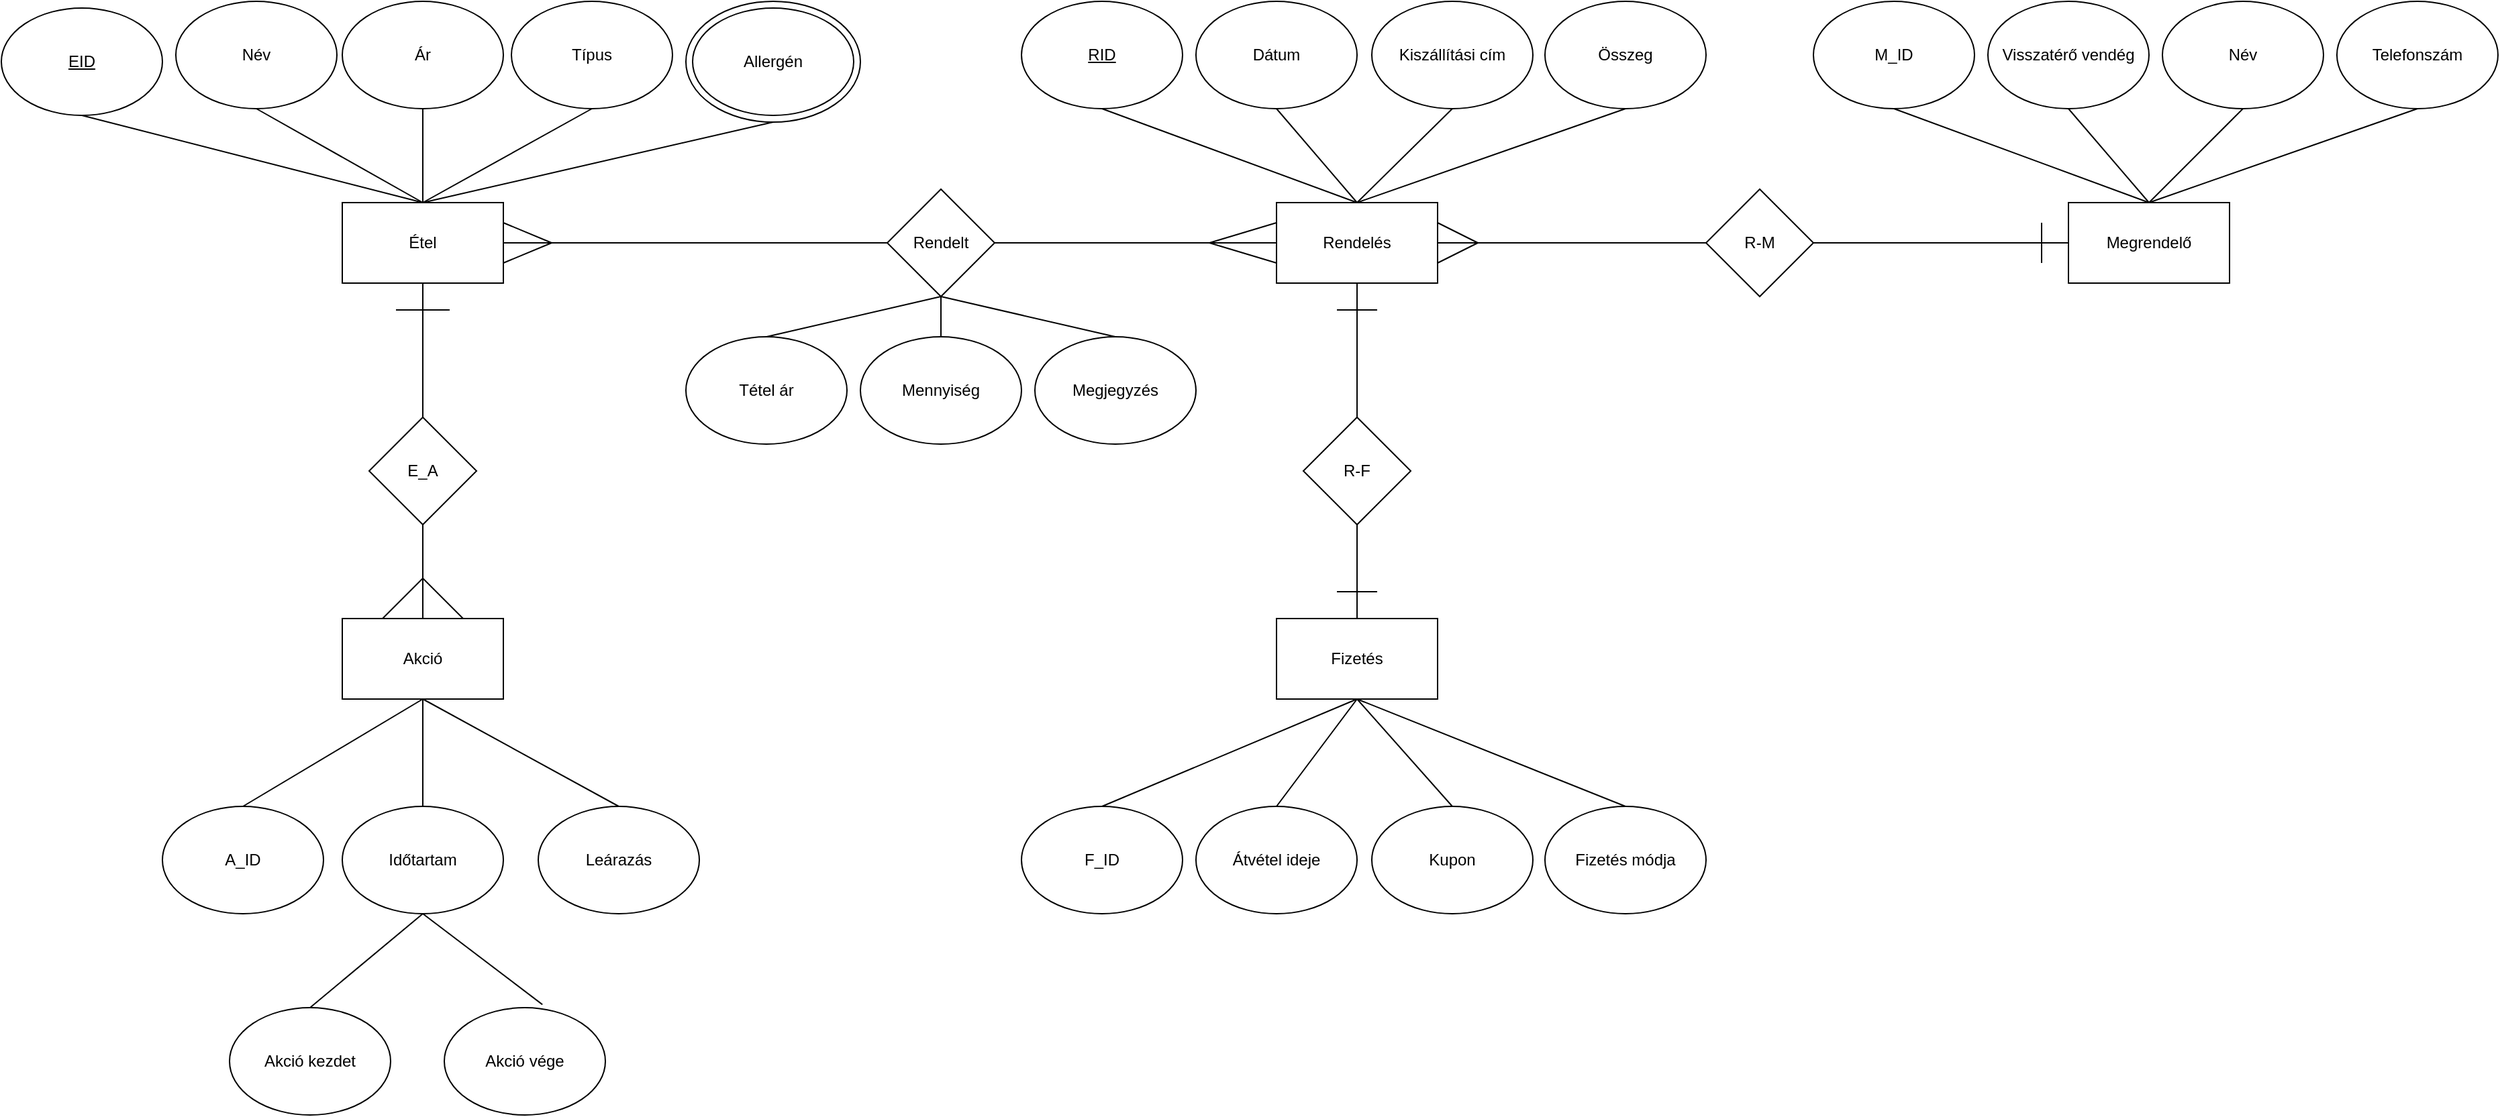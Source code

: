 <mxfile version="28.2.8">
  <diagram name="1 oldal" id="ZJE7De5Cd7xn20hBslnL">
    <mxGraphModel dx="1905" dy="869" grid="1" gridSize="10" guides="1" tooltips="1" connect="1" arrows="1" fold="1" page="1" pageScale="1" pageWidth="827" pageHeight="1169" math="0" shadow="0">
      <root>
        <mxCell id="0" />
        <mxCell id="1" parent="0" />
        <mxCell id="hl6J9l4gB3SebbOXYmnM-18" value="E_A" style="rhombus;whiteSpace=wrap;html=1;" parent="1" vertex="1">
          <mxGeometry x="374" y="360" width="80" height="80" as="geometry" />
        </mxCell>
        <mxCell id="hl6J9l4gB3SebbOXYmnM-22" value="" style="group" parent="1" vertex="1" connectable="0">
          <mxGeometry x="740" y="190" width="120" height="190" as="geometry" />
        </mxCell>
        <mxCell id="hl6J9l4gB3SebbOXYmnM-19" value="Rendelt" style="rhombus;whiteSpace=wrap;html=1;" parent="hl6J9l4gB3SebbOXYmnM-22" vertex="1">
          <mxGeometry x="20" width="80" height="80" as="geometry" />
        </mxCell>
        <mxCell id="hl6J9l4gB3SebbOXYmnM-20" value="Mennyiség" style="ellipse;whiteSpace=wrap;html=1;" parent="hl6J9l4gB3SebbOXYmnM-22" vertex="1">
          <mxGeometry y="110" width="120" height="80" as="geometry" />
        </mxCell>
        <mxCell id="hl6J9l4gB3SebbOXYmnM-21" value="" style="endArrow=none;html=1;rounded=0;entryX=0.5;entryY=1;entryDx=0;entryDy=0;exitX=0.5;exitY=0;exitDx=0;exitDy=0;" parent="hl6J9l4gB3SebbOXYmnM-22" source="hl6J9l4gB3SebbOXYmnM-20" target="hl6J9l4gB3SebbOXYmnM-19" edge="1">
          <mxGeometry width="50" height="50" relative="1" as="geometry">
            <mxPoint x="13" y="30" as="sourcePoint" />
            <mxPoint x="63" y="-20" as="targetPoint" />
          </mxGeometry>
        </mxCell>
        <mxCell id="hl6J9l4gB3SebbOXYmnM-33" value="R-F" style="rhombus;whiteSpace=wrap;html=1;" parent="1" vertex="1">
          <mxGeometry x="1070" y="360" width="80" height="80" as="geometry" />
        </mxCell>
        <mxCell id="hl6J9l4gB3SebbOXYmnM-34" value="Akció" style="rounded=0;whiteSpace=wrap;html=1;" parent="1" vertex="1">
          <mxGeometry x="354" y="510" width="120" height="60" as="geometry" />
        </mxCell>
        <mxCell id="hl6J9l4gB3SebbOXYmnM-35" value="Fizetés" style="rounded=0;whiteSpace=wrap;html=1;" parent="1" vertex="1">
          <mxGeometry x="1050" y="510" width="120" height="60" as="geometry" />
        </mxCell>
        <mxCell id="hl6J9l4gB3SebbOXYmnM-36" value="R-M" style="rhombus;whiteSpace=wrap;html=1;" parent="1" vertex="1">
          <mxGeometry x="1370" y="190" width="80" height="80" as="geometry" />
        </mxCell>
        <mxCell id="hl6J9l4gB3SebbOXYmnM-46" value="" style="group" parent="1" vertex="1" connectable="0">
          <mxGeometry x="1450" y="50" width="510" height="210" as="geometry" />
        </mxCell>
        <mxCell id="hl6J9l4gB3SebbOXYmnM-37" value="Megrendelő" style="rounded=0;whiteSpace=wrap;html=1;" parent="hl6J9l4gB3SebbOXYmnM-46" vertex="1">
          <mxGeometry x="190" y="150" width="120" height="60" as="geometry" />
        </mxCell>
        <mxCell id="hl6J9l4gB3SebbOXYmnM-38" value="M_ID" style="ellipse;whiteSpace=wrap;html=1;" parent="hl6J9l4gB3SebbOXYmnM-46" vertex="1">
          <mxGeometry width="120" height="80" as="geometry" />
        </mxCell>
        <mxCell id="hl6J9l4gB3SebbOXYmnM-39" value="Visszatérő vendég" style="ellipse;whiteSpace=wrap;html=1;" parent="hl6J9l4gB3SebbOXYmnM-46" vertex="1">
          <mxGeometry x="130" width="120" height="80" as="geometry" />
        </mxCell>
        <mxCell id="hl6J9l4gB3SebbOXYmnM-40" value="Név" style="ellipse;whiteSpace=wrap;html=1;" parent="hl6J9l4gB3SebbOXYmnM-46" vertex="1">
          <mxGeometry x="260" width="120" height="80" as="geometry" />
        </mxCell>
        <mxCell id="hl6J9l4gB3SebbOXYmnM-41" value="Telefonszám" style="ellipse;whiteSpace=wrap;html=1;" parent="hl6J9l4gB3SebbOXYmnM-46" vertex="1">
          <mxGeometry x="390" width="120" height="80" as="geometry" />
        </mxCell>
        <mxCell id="hl6J9l4gB3SebbOXYmnM-42" value="" style="endArrow=none;html=1;rounded=0;entryX=0.5;entryY=1;entryDx=0;entryDy=0;exitX=0.5;exitY=0;exitDx=0;exitDy=0;" parent="hl6J9l4gB3SebbOXYmnM-46" source="hl6J9l4gB3SebbOXYmnM-37" target="hl6J9l4gB3SebbOXYmnM-38" edge="1">
          <mxGeometry width="50" height="50" relative="1" as="geometry">
            <mxPoint x="-160" y="310" as="sourcePoint" />
            <mxPoint x="-110" y="260" as="targetPoint" />
          </mxGeometry>
        </mxCell>
        <mxCell id="hl6J9l4gB3SebbOXYmnM-43" value="" style="endArrow=none;html=1;rounded=0;entryX=0.5;entryY=1;entryDx=0;entryDy=0;exitX=0.5;exitY=0;exitDx=0;exitDy=0;" parent="hl6J9l4gB3SebbOXYmnM-46" source="hl6J9l4gB3SebbOXYmnM-37" target="hl6J9l4gB3SebbOXYmnM-39" edge="1">
          <mxGeometry width="50" height="50" relative="1" as="geometry">
            <mxPoint x="-160" y="310" as="sourcePoint" />
            <mxPoint x="-110" y="260" as="targetPoint" />
          </mxGeometry>
        </mxCell>
        <mxCell id="hl6J9l4gB3SebbOXYmnM-44" value="" style="endArrow=none;html=1;rounded=0;entryX=0.5;entryY=1;entryDx=0;entryDy=0;exitX=0.5;exitY=0;exitDx=0;exitDy=0;" parent="hl6J9l4gB3SebbOXYmnM-46" source="hl6J9l4gB3SebbOXYmnM-37" target="hl6J9l4gB3SebbOXYmnM-40" edge="1">
          <mxGeometry width="50" height="50" relative="1" as="geometry">
            <mxPoint x="-160" y="310" as="sourcePoint" />
            <mxPoint x="-110" y="260" as="targetPoint" />
          </mxGeometry>
        </mxCell>
        <mxCell id="hl6J9l4gB3SebbOXYmnM-45" value="" style="endArrow=none;html=1;rounded=0;entryX=0.5;entryY=1;entryDx=0;entryDy=0;" parent="hl6J9l4gB3SebbOXYmnM-46" target="hl6J9l4gB3SebbOXYmnM-41" edge="1">
          <mxGeometry width="50" height="50" relative="1" as="geometry">
            <mxPoint x="250" y="150" as="sourcePoint" />
            <mxPoint x="-110" y="260" as="targetPoint" />
          </mxGeometry>
        </mxCell>
        <mxCell id="hl6J9l4gB3SebbOXYmnM-87" value="" style="endArrow=none;html=1;rounded=0;" parent="hl6J9l4gB3SebbOXYmnM-46" edge="1">
          <mxGeometry width="50" height="50" relative="1" as="geometry">
            <mxPoint x="170" y="165" as="sourcePoint" />
            <mxPoint x="170" y="195" as="targetPoint" />
          </mxGeometry>
        </mxCell>
        <mxCell id="hl6J9l4gB3SebbOXYmnM-48" value="" style="group" parent="1" vertex="1" connectable="0">
          <mxGeometry x="100" y="50" width="640" height="210" as="geometry" />
        </mxCell>
        <mxCell id="hl6J9l4gB3SebbOXYmnM-1" value="Étel" style="rounded=0;whiteSpace=wrap;html=1;" parent="hl6J9l4gB3SebbOXYmnM-48" vertex="1">
          <mxGeometry x="254" y="150" width="120" height="60" as="geometry" />
        </mxCell>
        <mxCell id="hl6J9l4gB3SebbOXYmnM-2" value="Név" style="ellipse;whiteSpace=wrap;html=1;" parent="hl6J9l4gB3SebbOXYmnM-48" vertex="1">
          <mxGeometry x="130" width="120" height="80" as="geometry" />
        </mxCell>
        <mxCell id="hl6J9l4gB3SebbOXYmnM-3" value="Ár" style="ellipse;whiteSpace=wrap;html=1;" parent="hl6J9l4gB3SebbOXYmnM-48" vertex="1">
          <mxGeometry x="254" width="120" height="80" as="geometry" />
        </mxCell>
        <mxCell id="hl6J9l4gB3SebbOXYmnM-4" value="Típus" style="ellipse;whiteSpace=wrap;html=1;" parent="hl6J9l4gB3SebbOXYmnM-48" vertex="1">
          <mxGeometry x="380" width="120" height="80" as="geometry" />
        </mxCell>
        <mxCell id="hl6J9l4gB3SebbOXYmnM-5" value="&lt;u&gt;EID&lt;/u&gt;" style="ellipse;whiteSpace=wrap;html=1;" parent="hl6J9l4gB3SebbOXYmnM-48" vertex="1">
          <mxGeometry y="5" width="120" height="80" as="geometry" />
        </mxCell>
        <mxCell id="hl6J9l4gB3SebbOXYmnM-12" value="" style="group" parent="hl6J9l4gB3SebbOXYmnM-48" vertex="1" connectable="0">
          <mxGeometry x="510" width="130" height="90" as="geometry" />
        </mxCell>
        <mxCell id="hl6J9l4gB3SebbOXYmnM-10" value="" style="ellipse;whiteSpace=wrap;html=1;" parent="hl6J9l4gB3SebbOXYmnM-12" vertex="1">
          <mxGeometry width="130" height="90" as="geometry" />
        </mxCell>
        <mxCell id="hl6J9l4gB3SebbOXYmnM-11" value="Allergén" style="ellipse;whiteSpace=wrap;html=1;" parent="hl6J9l4gB3SebbOXYmnM-12" vertex="1">
          <mxGeometry x="5" y="5" width="120" height="80" as="geometry" />
        </mxCell>
        <mxCell id="hl6J9l4gB3SebbOXYmnM-13" value="" style="endArrow=none;html=1;rounded=0;exitX=0.5;exitY=1;exitDx=0;exitDy=0;entryX=0.5;entryY=0;entryDx=0;entryDy=0;" parent="hl6J9l4gB3SebbOXYmnM-48" source="hl6J9l4gB3SebbOXYmnM-5" target="hl6J9l4gB3SebbOXYmnM-1" edge="1">
          <mxGeometry width="50" height="50" relative="1" as="geometry">
            <mxPoint x="170" y="210" as="sourcePoint" />
            <mxPoint x="220" y="160" as="targetPoint" />
          </mxGeometry>
        </mxCell>
        <mxCell id="hl6J9l4gB3SebbOXYmnM-14" value="" style="endArrow=none;html=1;rounded=0;exitX=0.5;exitY=1;exitDx=0;exitDy=0;entryX=0.5;entryY=0;entryDx=0;entryDy=0;" parent="hl6J9l4gB3SebbOXYmnM-48" source="hl6J9l4gB3SebbOXYmnM-2" target="hl6J9l4gB3SebbOXYmnM-1" edge="1">
          <mxGeometry width="50" height="50" relative="1" as="geometry">
            <mxPoint x="220" y="90" as="sourcePoint" />
            <mxPoint x="467" y="161" as="targetPoint" />
          </mxGeometry>
        </mxCell>
        <mxCell id="hl6J9l4gB3SebbOXYmnM-15" value="" style="endArrow=none;html=1;rounded=0;entryX=0.5;entryY=0;entryDx=0;entryDy=0;exitX=0.5;exitY=1;exitDx=0;exitDy=0;" parent="hl6J9l4gB3SebbOXYmnM-48" source="hl6J9l4gB3SebbOXYmnM-3" target="hl6J9l4gB3SebbOXYmnM-1" edge="1">
          <mxGeometry width="50" height="50" relative="1" as="geometry">
            <mxPoint x="310" y="90" as="sourcePoint" />
            <mxPoint x="557" y="141" as="targetPoint" />
          </mxGeometry>
        </mxCell>
        <mxCell id="hl6J9l4gB3SebbOXYmnM-16" value="" style="endArrow=none;html=1;rounded=0;exitX=0.5;exitY=1;exitDx=0;exitDy=0;entryX=0.5;entryY=0;entryDx=0;entryDy=0;" parent="hl6J9l4gB3SebbOXYmnM-48" source="hl6J9l4gB3SebbOXYmnM-4" target="hl6J9l4gB3SebbOXYmnM-1" edge="1">
          <mxGeometry width="50" height="50" relative="1" as="geometry">
            <mxPoint x="480" y="90" as="sourcePoint" />
            <mxPoint x="727" y="161" as="targetPoint" />
          </mxGeometry>
        </mxCell>
        <mxCell id="hl6J9l4gB3SebbOXYmnM-17" value="" style="endArrow=none;html=1;rounded=0;exitX=0.5;exitY=1;exitDx=0;exitDy=0;entryX=0.5;entryY=0;entryDx=0;entryDy=0;" parent="hl6J9l4gB3SebbOXYmnM-48" source="hl6J9l4gB3SebbOXYmnM-10" target="hl6J9l4gB3SebbOXYmnM-1" edge="1">
          <mxGeometry width="50" height="50" relative="1" as="geometry">
            <mxPoint x="470" y="110" as="sourcePoint" />
            <mxPoint x="310" y="150" as="targetPoint" />
          </mxGeometry>
        </mxCell>
        <mxCell id="hl6J9l4gB3SebbOXYmnM-49" value="F_ID" style="ellipse;whiteSpace=wrap;html=1;" parent="1" vertex="1">
          <mxGeometry x="860" y="650" width="120" height="80" as="geometry" />
        </mxCell>
        <mxCell id="hl6J9l4gB3SebbOXYmnM-23" value="Rendelés" style="rounded=0;whiteSpace=wrap;html=1;" parent="1" vertex="1">
          <mxGeometry x="1050" y="200" width="120" height="60" as="geometry" />
        </mxCell>
        <mxCell id="hl6J9l4gB3SebbOXYmnM-24" value="&lt;u&gt;RID&lt;/u&gt;" style="ellipse;whiteSpace=wrap;html=1;" parent="1" vertex="1">
          <mxGeometry x="860" y="50" width="120" height="80" as="geometry" />
        </mxCell>
        <mxCell id="hl6J9l4gB3SebbOXYmnM-25" value="Dátum" style="ellipse;whiteSpace=wrap;html=1;" parent="1" vertex="1">
          <mxGeometry x="990" y="50" width="120" height="80" as="geometry" />
        </mxCell>
        <mxCell id="hl6J9l4gB3SebbOXYmnM-26" value="Kiszállítási cím" style="ellipse;whiteSpace=wrap;html=1;" parent="1" vertex="1">
          <mxGeometry x="1121" y="50" width="120" height="80" as="geometry" />
        </mxCell>
        <mxCell id="hl6J9l4gB3SebbOXYmnM-27" value="Összeg" style="ellipse;whiteSpace=wrap;html=1;" parent="1" vertex="1">
          <mxGeometry x="1250" y="50" width="120" height="80" as="geometry" />
        </mxCell>
        <mxCell id="hl6J9l4gB3SebbOXYmnM-28" value="" style="endArrow=none;html=1;rounded=0;entryX=0.5;entryY=1;entryDx=0;entryDy=0;exitX=0.5;exitY=0;exitDx=0;exitDy=0;" parent="1" source="hl6J9l4gB3SebbOXYmnM-23" target="hl6J9l4gB3SebbOXYmnM-27" edge="1">
          <mxGeometry width="50" height="50" relative="1" as="geometry">
            <mxPoint x="1080" y="210" as="sourcePoint" />
            <mxPoint x="1130" y="160" as="targetPoint" />
          </mxGeometry>
        </mxCell>
        <mxCell id="hl6J9l4gB3SebbOXYmnM-29" value="" style="endArrow=none;html=1;rounded=0;entryX=0.5;entryY=1;entryDx=0;entryDy=0;exitX=0.5;exitY=0;exitDx=0;exitDy=0;" parent="1" source="hl6J9l4gB3SebbOXYmnM-23" target="hl6J9l4gB3SebbOXYmnM-26" edge="1">
          <mxGeometry width="50" height="50" relative="1" as="geometry">
            <mxPoint x="1080" y="210" as="sourcePoint" />
            <mxPoint x="1130" y="160" as="targetPoint" />
          </mxGeometry>
        </mxCell>
        <mxCell id="hl6J9l4gB3SebbOXYmnM-31" value="" style="endArrow=none;html=1;rounded=0;entryX=0.5;entryY=1;entryDx=0;entryDy=0;exitX=0.5;exitY=0;exitDx=0;exitDy=0;" parent="1" source="hl6J9l4gB3SebbOXYmnM-23" target="hl6J9l4gB3SebbOXYmnM-25" edge="1">
          <mxGeometry width="50" height="50" relative="1" as="geometry">
            <mxPoint x="1080" y="210" as="sourcePoint" />
            <mxPoint x="1130" y="160" as="targetPoint" />
          </mxGeometry>
        </mxCell>
        <mxCell id="hl6J9l4gB3SebbOXYmnM-32" value="" style="endArrow=none;html=1;rounded=0;entryX=0.5;entryY=1;entryDx=0;entryDy=0;exitX=0.5;exitY=0;exitDx=0;exitDy=0;" parent="1" source="hl6J9l4gB3SebbOXYmnM-23" target="hl6J9l4gB3SebbOXYmnM-24" edge="1">
          <mxGeometry width="50" height="50" relative="1" as="geometry">
            <mxPoint x="1080" y="210" as="sourcePoint" />
            <mxPoint x="1130" y="160" as="targetPoint" />
          </mxGeometry>
        </mxCell>
        <mxCell id="hl6J9l4gB3SebbOXYmnM-50" value="Átvétel ideje" style="ellipse;whiteSpace=wrap;html=1;" parent="1" vertex="1">
          <mxGeometry x="990" y="650" width="120" height="80" as="geometry" />
        </mxCell>
        <mxCell id="hl6J9l4gB3SebbOXYmnM-51" value="Kupon" style="ellipse;whiteSpace=wrap;html=1;" parent="1" vertex="1">
          <mxGeometry x="1121" y="650" width="120" height="80" as="geometry" />
        </mxCell>
        <mxCell id="hl6J9l4gB3SebbOXYmnM-52" value="Fizetés módja" style="ellipse;whiteSpace=wrap;html=1;" parent="1" vertex="1">
          <mxGeometry x="1250" y="650" width="120" height="80" as="geometry" />
        </mxCell>
        <mxCell id="hl6J9l4gB3SebbOXYmnM-53" value="" style="endArrow=none;html=1;rounded=0;entryX=0.5;entryY=1;entryDx=0;entryDy=0;exitX=0.5;exitY=0;exitDx=0;exitDy=0;" parent="1" source="hl6J9l4gB3SebbOXYmnM-49" target="hl6J9l4gB3SebbOXYmnM-35" edge="1">
          <mxGeometry width="50" height="50" relative="1" as="geometry">
            <mxPoint x="1000" y="570" as="sourcePoint" />
            <mxPoint x="1050" y="520" as="targetPoint" />
          </mxGeometry>
        </mxCell>
        <mxCell id="hl6J9l4gB3SebbOXYmnM-54" value="" style="endArrow=none;html=1;rounded=0;entryX=0.5;entryY=1;entryDx=0;entryDy=0;exitX=0.5;exitY=0;exitDx=0;exitDy=0;" parent="1" source="hl6J9l4gB3SebbOXYmnM-50" target="hl6J9l4gB3SebbOXYmnM-35" edge="1">
          <mxGeometry width="50" height="50" relative="1" as="geometry">
            <mxPoint x="1000" y="570" as="sourcePoint" />
            <mxPoint x="1050" y="520" as="targetPoint" />
          </mxGeometry>
        </mxCell>
        <mxCell id="hl6J9l4gB3SebbOXYmnM-55" value="" style="endArrow=none;html=1;rounded=0;entryX=0.5;entryY=1;entryDx=0;entryDy=0;exitX=0.5;exitY=0;exitDx=0;exitDy=0;" parent="1" source="hl6J9l4gB3SebbOXYmnM-51" target="hl6J9l4gB3SebbOXYmnM-35" edge="1">
          <mxGeometry width="50" height="50" relative="1" as="geometry">
            <mxPoint x="1000" y="570" as="sourcePoint" />
            <mxPoint x="1050" y="520" as="targetPoint" />
          </mxGeometry>
        </mxCell>
        <mxCell id="hl6J9l4gB3SebbOXYmnM-56" value="" style="endArrow=none;html=1;rounded=0;entryX=0.5;entryY=1;entryDx=0;entryDy=0;exitX=0.5;exitY=0;exitDx=0;exitDy=0;" parent="1" source="hl6J9l4gB3SebbOXYmnM-52" target="hl6J9l4gB3SebbOXYmnM-35" edge="1">
          <mxGeometry width="50" height="50" relative="1" as="geometry">
            <mxPoint x="1000" y="570" as="sourcePoint" />
            <mxPoint x="1050" y="520" as="targetPoint" />
          </mxGeometry>
        </mxCell>
        <mxCell id="hl6J9l4gB3SebbOXYmnM-57" value="A_ID" style="ellipse;whiteSpace=wrap;html=1;" parent="1" vertex="1">
          <mxGeometry x="220" y="650" width="120" height="80" as="geometry" />
        </mxCell>
        <mxCell id="hl6J9l4gB3SebbOXYmnM-58" value="Időtartam" style="ellipse;whiteSpace=wrap;html=1;" parent="1" vertex="1">
          <mxGeometry x="354" y="650" width="120" height="80" as="geometry" />
        </mxCell>
        <mxCell id="hl6J9l4gB3SebbOXYmnM-59" value="Leárazás" style="ellipse;whiteSpace=wrap;html=1;" parent="1" vertex="1">
          <mxGeometry x="500" y="650" width="120" height="80" as="geometry" />
        </mxCell>
        <mxCell id="hl6J9l4gB3SebbOXYmnM-60" value="Akció kezdet" style="ellipse;whiteSpace=wrap;html=1;" parent="1" vertex="1">
          <mxGeometry x="270" y="800" width="120" height="80" as="geometry" />
        </mxCell>
        <mxCell id="hl6J9l4gB3SebbOXYmnM-61" value="Akció vége" style="ellipse;whiteSpace=wrap;html=1;" parent="1" vertex="1">
          <mxGeometry x="430" y="800" width="120" height="80" as="geometry" />
        </mxCell>
        <mxCell id="hl6J9l4gB3SebbOXYmnM-63" value="" style="endArrow=none;html=1;rounded=0;entryX=0.5;entryY=0;entryDx=0;entryDy=0;exitX=0.5;exitY=1;exitDx=0;exitDy=0;" parent="1" source="hl6J9l4gB3SebbOXYmnM-58" target="hl6J9l4gB3SebbOXYmnM-60" edge="1">
          <mxGeometry width="50" height="50" relative="1" as="geometry">
            <mxPoint x="860" y="570" as="sourcePoint" />
            <mxPoint x="910" y="520" as="targetPoint" />
          </mxGeometry>
        </mxCell>
        <mxCell id="hl6J9l4gB3SebbOXYmnM-64" value="" style="endArrow=none;html=1;rounded=0;entryX=0.609;entryY=-0.029;entryDx=0;entryDy=0;entryPerimeter=0;exitX=0.5;exitY=1;exitDx=0;exitDy=0;" parent="1" source="hl6J9l4gB3SebbOXYmnM-58" target="hl6J9l4gB3SebbOXYmnM-61" edge="1">
          <mxGeometry width="50" height="50" relative="1" as="geometry">
            <mxPoint x="860" y="570" as="sourcePoint" />
            <mxPoint x="910" y="520" as="targetPoint" />
          </mxGeometry>
        </mxCell>
        <mxCell id="hl6J9l4gB3SebbOXYmnM-65" value="" style="endArrow=none;html=1;rounded=0;entryX=0.5;entryY=1;entryDx=0;entryDy=0;exitX=0.5;exitY=0;exitDx=0;exitDy=0;" parent="1" source="hl6J9l4gB3SebbOXYmnM-58" target="hl6J9l4gB3SebbOXYmnM-34" edge="1">
          <mxGeometry width="50" height="50" relative="1" as="geometry">
            <mxPoint x="860" y="570" as="sourcePoint" />
            <mxPoint x="910" y="520" as="targetPoint" />
          </mxGeometry>
        </mxCell>
        <mxCell id="hl6J9l4gB3SebbOXYmnM-66" value="" style="endArrow=none;html=1;rounded=0;entryX=0.5;entryY=1;entryDx=0;entryDy=0;" parent="1" target="hl6J9l4gB3SebbOXYmnM-34" edge="1">
          <mxGeometry width="50" height="50" relative="1" as="geometry">
            <mxPoint x="280" y="650" as="sourcePoint" />
            <mxPoint x="330" y="600" as="targetPoint" />
          </mxGeometry>
        </mxCell>
        <mxCell id="hl6J9l4gB3SebbOXYmnM-68" value="" style="endArrow=none;html=1;rounded=0;entryX=0.5;entryY=1;entryDx=0;entryDy=0;exitX=0.5;exitY=0;exitDx=0;exitDy=0;" parent="1" source="hl6J9l4gB3SebbOXYmnM-59" target="hl6J9l4gB3SebbOXYmnM-34" edge="1">
          <mxGeometry width="50" height="50" relative="1" as="geometry">
            <mxPoint x="860" y="570" as="sourcePoint" />
            <mxPoint x="910" y="520" as="targetPoint" />
          </mxGeometry>
        </mxCell>
        <mxCell id="hl6J9l4gB3SebbOXYmnM-69" value="" style="endArrow=none;html=1;rounded=0;entryX=0.5;entryY=1;entryDx=0;entryDy=0;exitX=0.5;exitY=0;exitDx=0;exitDy=0;" parent="1" source="hl6J9l4gB3SebbOXYmnM-34" target="hl6J9l4gB3SebbOXYmnM-18" edge="1">
          <mxGeometry width="50" height="50" relative="1" as="geometry">
            <mxPoint x="450" y="520" as="sourcePoint" />
            <mxPoint x="500" y="470" as="targetPoint" />
          </mxGeometry>
        </mxCell>
        <mxCell id="hl6J9l4gB3SebbOXYmnM-71" value="" style="endArrow=none;html=1;rounded=0;exitX=0.75;exitY=0;exitDx=0;exitDy=0;" parent="1" source="hl6J9l4gB3SebbOXYmnM-34" edge="1">
          <mxGeometry width="50" height="50" relative="1" as="geometry">
            <mxPoint x="450" y="510" as="sourcePoint" />
            <mxPoint x="414" y="480" as="targetPoint" />
          </mxGeometry>
        </mxCell>
        <mxCell id="hl6J9l4gB3SebbOXYmnM-73" value="" style="endArrow=none;html=1;rounded=0;exitX=0.25;exitY=0;exitDx=0;exitDy=0;" parent="1" source="hl6J9l4gB3SebbOXYmnM-34" edge="1">
          <mxGeometry width="50" height="50" relative="1" as="geometry">
            <mxPoint x="450" y="510" as="sourcePoint" />
            <mxPoint x="414" y="480" as="targetPoint" />
          </mxGeometry>
        </mxCell>
        <mxCell id="hl6J9l4gB3SebbOXYmnM-74" value="" style="endArrow=none;html=1;rounded=0;entryX=0.5;entryY=1;entryDx=0;entryDy=0;exitX=0.5;exitY=0;exitDx=0;exitDy=0;" parent="1" source="hl6J9l4gB3SebbOXYmnM-18" target="hl6J9l4gB3SebbOXYmnM-1" edge="1">
          <mxGeometry width="50" height="50" relative="1" as="geometry">
            <mxPoint x="880" y="580" as="sourcePoint" />
            <mxPoint x="930" y="530" as="targetPoint" />
          </mxGeometry>
        </mxCell>
        <mxCell id="hl6J9l4gB3SebbOXYmnM-75" value="" style="endArrow=none;html=1;rounded=0;" parent="1" edge="1">
          <mxGeometry width="50" height="50" relative="1" as="geometry">
            <mxPoint x="394" y="280" as="sourcePoint" />
            <mxPoint x="434" y="280" as="targetPoint" />
          </mxGeometry>
        </mxCell>
        <mxCell id="hl6J9l4gB3SebbOXYmnM-76" value="" style="endArrow=none;html=1;rounded=0;exitX=1;exitY=0.5;exitDx=0;exitDy=0;entryX=0;entryY=0.5;entryDx=0;entryDy=0;" parent="1" source="hl6J9l4gB3SebbOXYmnM-1" target="hl6J9l4gB3SebbOXYmnM-19" edge="1">
          <mxGeometry width="50" height="50" relative="1" as="geometry">
            <mxPoint x="700" y="190" as="sourcePoint" />
            <mxPoint x="750" y="140" as="targetPoint" />
          </mxGeometry>
        </mxCell>
        <mxCell id="hl6J9l4gB3SebbOXYmnM-77" value="" style="endArrow=none;html=1;rounded=0;entryX=0;entryY=0.5;entryDx=0;entryDy=0;exitX=1;exitY=0.5;exitDx=0;exitDy=0;" parent="1" source="hl6J9l4gB3SebbOXYmnM-19" target="hl6J9l4gB3SebbOXYmnM-23" edge="1">
          <mxGeometry width="50" height="50" relative="1" as="geometry">
            <mxPoint x="700" y="190" as="sourcePoint" />
            <mxPoint x="750" y="140" as="targetPoint" />
          </mxGeometry>
        </mxCell>
        <mxCell id="hl6J9l4gB3SebbOXYmnM-78" value="" style="endArrow=none;html=1;rounded=0;exitX=1;exitY=0.75;exitDx=0;exitDy=0;" parent="1" source="hl6J9l4gB3SebbOXYmnM-1" edge="1">
          <mxGeometry width="50" height="50" relative="1" as="geometry">
            <mxPoint x="520" y="270" as="sourcePoint" />
            <mxPoint x="510" y="230" as="targetPoint" />
          </mxGeometry>
        </mxCell>
        <mxCell id="hl6J9l4gB3SebbOXYmnM-79" value="" style="endArrow=none;html=1;rounded=0;exitX=1;exitY=0.25;exitDx=0;exitDy=0;" parent="1" source="hl6J9l4gB3SebbOXYmnM-1" edge="1">
          <mxGeometry width="50" height="50" relative="1" as="geometry">
            <mxPoint x="520" y="270" as="sourcePoint" />
            <mxPoint x="510" y="230" as="targetPoint" />
          </mxGeometry>
        </mxCell>
        <mxCell id="hl6J9l4gB3SebbOXYmnM-80" value="" style="endArrow=none;html=1;rounded=0;exitX=0;exitY=0.75;exitDx=0;exitDy=0;" parent="1" source="hl6J9l4gB3SebbOXYmnM-23" edge="1">
          <mxGeometry width="50" height="50" relative="1" as="geometry">
            <mxPoint x="1010" y="270" as="sourcePoint" />
            <mxPoint x="1000" y="230" as="targetPoint" />
          </mxGeometry>
        </mxCell>
        <mxCell id="hl6J9l4gB3SebbOXYmnM-81" value="" style="endArrow=none;html=1;rounded=0;entryX=0;entryY=0.25;entryDx=0;entryDy=0;" parent="1" target="hl6J9l4gB3SebbOXYmnM-23" edge="1">
          <mxGeometry width="50" height="50" relative="1" as="geometry">
            <mxPoint x="1000" y="230" as="sourcePoint" />
            <mxPoint x="1060" y="220" as="targetPoint" />
          </mxGeometry>
        </mxCell>
        <mxCell id="hl6J9l4gB3SebbOXYmnM-82" value="" style="endArrow=none;html=1;rounded=0;entryX=0.5;entryY=1;entryDx=0;entryDy=0;exitX=0.5;exitY=0;exitDx=0;exitDy=0;" parent="1" source="hl6J9l4gB3SebbOXYmnM-35" target="hl6J9l4gB3SebbOXYmnM-33" edge="1">
          <mxGeometry width="50" height="50" relative="1" as="geometry">
            <mxPoint x="1170" y="480" as="sourcePoint" />
            <mxPoint x="1220" y="430" as="targetPoint" />
          </mxGeometry>
        </mxCell>
        <mxCell id="hl6J9l4gB3SebbOXYmnM-83" value="" style="endArrow=none;html=1;rounded=0;entryX=0.5;entryY=1;entryDx=0;entryDy=0;exitX=0.5;exitY=0;exitDx=0;exitDy=0;" parent="1" source="hl6J9l4gB3SebbOXYmnM-33" target="hl6J9l4gB3SebbOXYmnM-23" edge="1">
          <mxGeometry width="50" height="50" relative="1" as="geometry">
            <mxPoint x="1170" y="480" as="sourcePoint" />
            <mxPoint x="1110" y="270" as="targetPoint" />
          </mxGeometry>
        </mxCell>
        <mxCell id="hl6J9l4gB3SebbOXYmnM-84" value="" style="endArrow=none;html=1;rounded=0;" parent="1" edge="1">
          <mxGeometry width="50" height="50" relative="1" as="geometry">
            <mxPoint x="1095" y="490" as="sourcePoint" />
            <mxPoint x="1125" y="490" as="targetPoint" />
          </mxGeometry>
        </mxCell>
        <mxCell id="hl6J9l4gB3SebbOXYmnM-85" value="" style="endArrow=none;html=1;rounded=0;" parent="1" edge="1">
          <mxGeometry width="50" height="50" relative="1" as="geometry">
            <mxPoint x="1095" y="280" as="sourcePoint" />
            <mxPoint x="1125" y="280" as="targetPoint" />
          </mxGeometry>
        </mxCell>
        <mxCell id="hl6J9l4gB3SebbOXYmnM-86" value="" style="endArrow=none;html=1;rounded=0;entryX=0;entryY=0.5;entryDx=0;entryDy=0;exitX=1;exitY=0.5;exitDx=0;exitDy=0;" parent="1" source="hl6J9l4gB3SebbOXYmnM-36" target="hl6J9l4gB3SebbOXYmnM-37" edge="1">
          <mxGeometry width="50" height="50" relative="1" as="geometry">
            <mxPoint x="1350" y="410" as="sourcePoint" />
            <mxPoint x="1400" y="360" as="targetPoint" />
          </mxGeometry>
        </mxCell>
        <mxCell id="hl6J9l4gB3SebbOXYmnM-88" value="" style="endArrow=none;html=1;rounded=0;entryX=0;entryY=0.5;entryDx=0;entryDy=0;exitX=1;exitY=0.5;exitDx=0;exitDy=0;" parent="1" source="hl6J9l4gB3SebbOXYmnM-23" target="hl6J9l4gB3SebbOXYmnM-36" edge="1">
          <mxGeometry width="50" height="50" relative="1" as="geometry">
            <mxPoint x="1320" y="290" as="sourcePoint" />
            <mxPoint x="1370" y="240" as="targetPoint" />
          </mxGeometry>
        </mxCell>
        <mxCell id="hl6J9l4gB3SebbOXYmnM-89" value="" style="endArrow=none;html=1;rounded=0;exitX=1;exitY=0.75;exitDx=0;exitDy=0;" parent="1" source="hl6J9l4gB3SebbOXYmnM-23" edge="1">
          <mxGeometry width="50" height="50" relative="1" as="geometry">
            <mxPoint x="1240" y="280" as="sourcePoint" />
            <mxPoint x="1200" y="230" as="targetPoint" />
          </mxGeometry>
        </mxCell>
        <mxCell id="hl6J9l4gB3SebbOXYmnM-90" value="" style="endArrow=none;html=1;rounded=0;exitX=1;exitY=0.25;exitDx=0;exitDy=0;" parent="1" source="hl6J9l4gB3SebbOXYmnM-23" edge="1">
          <mxGeometry width="50" height="50" relative="1" as="geometry">
            <mxPoint x="1240" y="280" as="sourcePoint" />
            <mxPoint x="1200" y="230" as="targetPoint" />
          </mxGeometry>
        </mxCell>
        <mxCell id="ChE19zr0i4rCwnCzLxZx-1" value="Megjegyzés" style="ellipse;whiteSpace=wrap;html=1;" vertex="1" parent="1">
          <mxGeometry x="870" y="300" width="120" height="80" as="geometry" />
        </mxCell>
        <mxCell id="ChE19zr0i4rCwnCzLxZx-4" value="Tétel ár" style="ellipse;whiteSpace=wrap;html=1;" vertex="1" parent="1">
          <mxGeometry x="610" y="300" width="120" height="80" as="geometry" />
        </mxCell>
        <mxCell id="ChE19zr0i4rCwnCzLxZx-5" value="" style="endArrow=none;html=1;rounded=0;entryX=0.5;entryY=0;entryDx=0;entryDy=0;exitX=0.5;exitY=1;exitDx=0;exitDy=0;" edge="1" parent="1" source="hl6J9l4gB3SebbOXYmnM-19" target="ChE19zr0i4rCwnCzLxZx-1">
          <mxGeometry width="50" height="50" relative="1" as="geometry">
            <mxPoint x="920" y="410" as="sourcePoint" />
            <mxPoint x="970" y="360" as="targetPoint" />
          </mxGeometry>
        </mxCell>
        <mxCell id="ChE19zr0i4rCwnCzLxZx-6" value="" style="endArrow=none;html=1;rounded=0;exitX=0.5;exitY=0;exitDx=0;exitDy=0;entryX=0.5;entryY=1;entryDx=0;entryDy=0;" edge="1" parent="1" source="ChE19zr0i4rCwnCzLxZx-4" target="hl6J9l4gB3SebbOXYmnM-19">
          <mxGeometry width="50" height="50" relative="1" as="geometry">
            <mxPoint x="670" y="290" as="sourcePoint" />
            <mxPoint x="720" y="240" as="targetPoint" />
          </mxGeometry>
        </mxCell>
      </root>
    </mxGraphModel>
  </diagram>
</mxfile>
